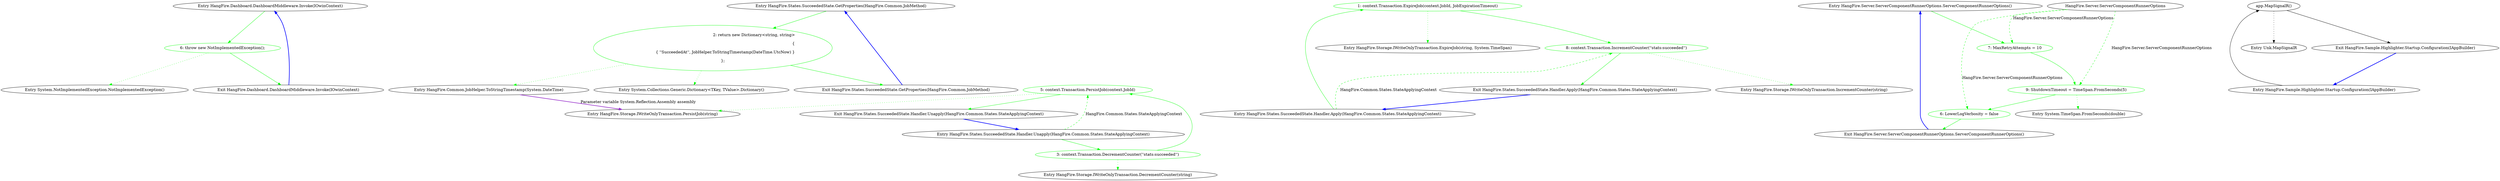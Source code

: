 digraph  {
m0_2 [cluster="HangFire.Dashboard.DashboardMiddleware.Invoke(IOwinContext)", file="DashboardMiddleware.cs", label="Entry HangFire.Dashboard.DashboardMiddleware.Invoke(IOwinContext)", span="12-12"];
m0_3 [cluster="HangFire.Dashboard.DashboardMiddleware.Invoke(IOwinContext)", color=green, community=0, file="DashboardMiddleware.cs", label="6: throw new NotImplementedException();", span="14-14"];
m0_4 [cluster="HangFire.Dashboard.DashboardMiddleware.Invoke(IOwinContext)", file="DashboardMiddleware.cs", label="Exit HangFire.Dashboard.DashboardMiddleware.Invoke(IOwinContext)", span="12-12"];
m0_5 [cluster="System.NotImplementedException.NotImplementedException()", file="DashboardMiddleware.cs", label="Entry System.NotImplementedException.NotImplementedException()", span="0-0"];
m4_0 [cluster="HangFire.States.SucceededState.GetProperties(HangFire.Common.JobMethod)", file="EmbeddedResourceDispatcher.cs", label="Entry HangFire.States.SucceededState.GetProperties(HangFire.Common.JobMethod)", span="30-30"];
m4_1 [cluster="HangFire.States.SucceededState.GetProperties(HangFire.Common.JobMethod)", color=green, community=0, file="EmbeddedResourceDispatcher.cs", label="2: return new Dictionary<string, string>\r\n                {\r\n                    { ''SucceededAt'', JobHelper.ToStringTimestamp(DateTime.UtcNow) }\r\n                };", span="32-35"];
m4_2 [cluster="HangFire.States.SucceededState.GetProperties(HangFire.Common.JobMethod)", file="EmbeddedResourceDispatcher.cs", label="Exit HangFire.States.SucceededState.GetProperties(HangFire.Common.JobMethod)", span="30-30"];
m4_3 [cluster="System.Collections.Generic.Dictionary<TKey, TValue>.Dictionary()", file="EmbeddedResourceDispatcher.cs", label="Entry System.Collections.Generic.Dictionary<TKey, TValue>.Dictionary()", span="0-0"];
m4_9 [cluster="HangFire.Storage.IWriteOnlyTransaction.ExpireJob(string, System.TimeSpan)", file="EmbeddedResourceDispatcher.cs", label="Entry HangFire.Storage.IWriteOnlyTransaction.ExpireJob(string, System.TimeSpan)", span="10-10"];
m4_5 [cluster="HangFire.States.SucceededState.Handler.Apply(HangFire.Common.States.StateApplyingContext)", file="EmbeddedResourceDispatcher.cs", label="Entry HangFire.States.SucceededState.Handler.Apply(HangFire.Common.States.StateApplyingContext)", span="40-40"];
m4_6 [cluster="HangFire.States.SucceededState.Handler.Apply(HangFire.Common.States.StateApplyingContext)", color=green, community=0, file="EmbeddedResourceDispatcher.cs", label="1: context.Transaction.ExpireJob(context.JobId, JobExpirationTimeout)", span="42-42"];
m4_7 [cluster="HangFire.States.SucceededState.Handler.Apply(HangFire.Common.States.StateApplyingContext)", color=green, community=0, file="EmbeddedResourceDispatcher.cs", label="8: context.Transaction.IncrementCounter(''stats:succeeded'')", span="43-43"];
m4_8 [cluster="HangFire.States.SucceededState.Handler.Apply(HangFire.Common.States.StateApplyingContext)", file="EmbeddedResourceDispatcher.cs", label="Exit HangFire.States.SucceededState.Handler.Apply(HangFire.Common.States.StateApplyingContext)", span="40-40"];
m4_16 [cluster="HangFire.Storage.IWriteOnlyTransaction.PersistJob(string)", file="EmbeddedResourceDispatcher.cs", label="Entry HangFire.Storage.IWriteOnlyTransaction.PersistJob(string)", span="11-11"];
m4_10 [cluster="HangFire.Storage.IWriteOnlyTransaction.IncrementCounter(string)", file="EmbeddedResourceDispatcher.cs", label="Entry HangFire.Storage.IWriteOnlyTransaction.IncrementCounter(string)", span="19-19"];
m4_15 [cluster="HangFire.Storage.IWriteOnlyTransaction.DecrementCounter(string)", file="EmbeddedResourceDispatcher.cs", label="Entry HangFire.Storage.IWriteOnlyTransaction.DecrementCounter(string)", span="21-21"];
m4_11 [cluster="HangFire.States.SucceededState.Handler.Unapply(HangFire.Common.States.StateApplyingContext)", file="EmbeddedResourceDispatcher.cs", label="Entry HangFire.States.SucceededState.Handler.Unapply(HangFire.Common.States.StateApplyingContext)", span="46-46"];
m4_12 [cluster="HangFire.States.SucceededState.Handler.Unapply(HangFire.Common.States.StateApplyingContext)", color=green, community=0, file="EmbeddedResourceDispatcher.cs", label="3: context.Transaction.DecrementCounter(''stats:succeeded'')", span="48-48"];
m4_13 [cluster="HangFire.States.SucceededState.Handler.Unapply(HangFire.Common.States.StateApplyingContext)", color=green, community=0, file="EmbeddedResourceDispatcher.cs", label="5: context.Transaction.PersistJob(context.JobId)", span="49-49"];
m4_14 [cluster="HangFire.States.SucceededState.Handler.Unapply(HangFire.Common.States.StateApplyingContext)", file="EmbeddedResourceDispatcher.cs", label="Exit HangFire.States.SucceededState.Handler.Unapply(HangFire.Common.States.StateApplyingContext)", span="46-46"];
m4_4 [cluster="HangFire.Common.JobHelper.ToStringTimestamp(System.DateTime)", file="EmbeddedResourceDispatcher.cs", label="Entry HangFire.Common.JobHelper.ToStringTimestamp(System.DateTime)", span="46-46"];
m5_0 [cluster="HangFire.Server.ServerComponentRunnerOptions.ServerComponentRunnerOptions()", file="GlobalDashboardRoutes.cs", label="Entry HangFire.Server.ServerComponentRunnerOptions.ServerComponentRunnerOptions()", span="24-24"];
m5_1 [cluster="HangFire.Server.ServerComponentRunnerOptions.ServerComponentRunnerOptions()", color=green, community=0, file="GlobalDashboardRoutes.cs", label="7: MaxRetryAttempts = 10", span="26-26"];
m5_2 [cluster="HangFire.Server.ServerComponentRunnerOptions.ServerComponentRunnerOptions()", color=green, community=0, file="GlobalDashboardRoutes.cs", label="9: ShutdownTimeout = TimeSpan.FromSeconds(5)", span="27-27"];
m5_3 [cluster="HangFire.Server.ServerComponentRunnerOptions.ServerComponentRunnerOptions()", color=green, community=0, file="GlobalDashboardRoutes.cs", label="6: LowerLogVerbosity = false", span="28-28"];
m5_4 [cluster="HangFire.Server.ServerComponentRunnerOptions.ServerComponentRunnerOptions()", file="GlobalDashboardRoutes.cs", label="Exit HangFire.Server.ServerComponentRunnerOptions.ServerComponentRunnerOptions()", span="24-24"];
m5_5 [cluster="System.TimeSpan.FromSeconds(double)", file="GlobalDashboardRoutes.cs", label="Entry System.TimeSpan.FromSeconds(double)", span="0-0"];
m5_6 [file="GlobalDashboardRoutes.cs", label="HangFire.Server.ServerComponentRunnerOptions", span=""];
m13_3 [cluster="Unk.MapSignalR", file="Startup.cs", label="Entry Unk.MapSignalR", span=""];
m13_0 [cluster="HangFire.Sample.Highlighter.Startup.Configuration(IAppBuilder)", file="Startup.cs", label="Entry HangFire.Sample.Highlighter.Startup.Configuration(IAppBuilder)", span="10-10"];
m13_1 [cluster="HangFire.Sample.Highlighter.Startup.Configuration(IAppBuilder)", file="Startup.cs", label="app.MapSignalR()", span="12-12"];
m13_2 [cluster="HangFire.Sample.Highlighter.Startup.Configuration(IAppBuilder)", file="Startup.cs", label="Exit HangFire.Sample.Highlighter.Startup.Configuration(IAppBuilder)", span="10-10"];
m0_2 -> m0_3  [color=green, key=0, style=solid];
m0_3 -> m0_4  [color=green, key=0, style=solid];
m0_3 -> m0_5  [color=green, key=2, style=dotted];
m0_4 -> m0_2  [color=blue, key=0, style=bold];
m4_0 -> m4_1  [color=green, key=0, style=solid];
m4_1 -> m4_2  [color=green, key=0, style=solid];
m4_1 -> m4_3  [color=green, key=2, style=dotted];
m4_1 -> m4_4  [color=green, key=2, style=dotted];
m4_2 -> m4_0  [color=blue, key=0, style=bold];
m4_5 -> m4_6  [color=green, key=0, style=solid];
m4_5 -> m4_7  [color=green, key=1, label="HangFire.Common.States.StateApplyingContext", style=dashed];
m4_6 -> m4_7  [color=green, key=0, style=solid];
m4_6 -> m4_9  [color=green, key=2, style=dotted];
m4_7 -> m4_8  [color=green, key=0, style=solid];
m4_7 -> m4_10  [color=green, key=2, style=dotted];
m4_8 -> m4_5  [color=blue, key=0, style=bold];
m4_11 -> m4_12  [color=green, key=0, style=solid];
m4_11 -> m4_13  [color=green, key=1, label="HangFire.Common.States.StateApplyingContext", style=dashed];
m4_12 -> m4_13  [color=green, key=0, style=solid];
m4_12 -> m4_15  [color=green, key=2, style=dotted];
m4_13 -> m4_14  [color=green, key=0, style=solid];
m4_13 -> m4_16  [color=green, key=2, style=dotted];
m4_14 -> m4_11  [color=blue, key=0, style=bold];
m4_4 -> m4_16  [color=darkorchid, key=3, label="Parameter variable System.Reflection.Assembly assembly", style=bold];
m5_0 -> m5_1  [color=green, key=0, style=solid];
m5_1 -> m5_2  [color=green, key=0, style=solid];
m5_2 -> m5_3  [color=green, key=0, style=solid];
m5_2 -> m5_5  [color=green, key=2, style=dotted];
m5_3 -> m5_4  [color=green, key=0, style=solid];
m5_4 -> m5_0  [color=blue, key=0, style=bold];
m5_6 -> m5_1  [color=green, key=1, label="HangFire.Server.ServerComponentRunnerOptions", style=dashed];
m5_6 -> m5_2  [color=green, key=1, label="HangFire.Server.ServerComponentRunnerOptions", style=dashed];
m5_6 -> m5_3  [color=green, key=1, label="HangFire.Server.ServerComponentRunnerOptions", style=dashed];
m13_0 -> m13_1  [key=0, style=solid];
m13_1 -> m13_2  [key=0, style=solid];
m13_1 -> m13_3  [key=2, style=dotted];
m13_2 -> m13_0  [color=blue, key=0, style=bold];
}
